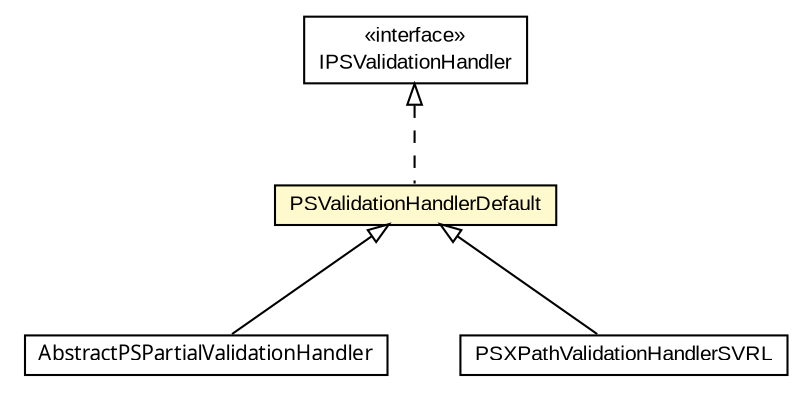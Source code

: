 #!/usr/local/bin/dot
#
# Class diagram 
# Generated by UMLGraph version 5.1 (http://www.umlgraph.org/)
#

digraph G {
	edge [fontname="arial",fontsize=10,labelfontname="arial",labelfontsize=10];
	node [fontname="arial",fontsize=10,shape=plaintext];
	nodesep=0.25;
	ranksep=0.5;
	// com.helger.schematron.pure.validation.PSValidationHandlerDefault
	c11647 [label=<<table title="com.helger.schematron.pure.validation.PSValidationHandlerDefault" border="0" cellborder="1" cellspacing="0" cellpadding="2" port="p" bgcolor="lemonChiffon" href="./PSValidationHandlerDefault.html">
		<tr><td><table border="0" cellspacing="0" cellpadding="1">
<tr><td align="center" balign="center"> PSValidationHandlerDefault </td></tr>
		</table></td></tr>
		</table>>, fontname="arial", fontcolor="black", fontsize=10.0];
	// com.helger.schematron.pure.validation.IPSValidationHandler
	c11650 [label=<<table title="com.helger.schematron.pure.validation.IPSValidationHandler" border="0" cellborder="1" cellspacing="0" cellpadding="2" port="p" href="./IPSValidationHandler.html">
		<tr><td><table border="0" cellspacing="0" cellpadding="1">
<tr><td align="center" balign="center"> &#171;interface&#187; </td></tr>
<tr><td align="center" balign="center"> IPSValidationHandler </td></tr>
		</table></td></tr>
		</table>>, fontname="arial", fontcolor="black", fontsize=10.0];
	// com.helger.schematron.pure.validation.AbstractPSPartialValidationHandler
	c11651 [label=<<table title="com.helger.schematron.pure.validation.AbstractPSPartialValidationHandler" border="0" cellborder="1" cellspacing="0" cellpadding="2" port="p" href="./AbstractPSPartialValidationHandler.html">
		<tr><td><table border="0" cellspacing="0" cellpadding="1">
<tr><td align="center" balign="center"><font face="ariali"> AbstractPSPartialValidationHandler </font></td></tr>
		</table></td></tr>
		</table>>, fontname="arial", fontcolor="black", fontsize=10.0];
	// com.helger.schematron.pure.validation.xpath.PSXPathValidationHandlerSVRL
	c11652 [label=<<table title="com.helger.schematron.pure.validation.xpath.PSXPathValidationHandlerSVRL" border="0" cellborder="1" cellspacing="0" cellpadding="2" port="p" href="./xpath/PSXPathValidationHandlerSVRL.html">
		<tr><td><table border="0" cellspacing="0" cellpadding="1">
<tr><td align="center" balign="center"> PSXPathValidationHandlerSVRL </td></tr>
		</table></td></tr>
		</table>>, fontname="arial", fontcolor="black", fontsize=10.0];
	//com.helger.schematron.pure.validation.PSValidationHandlerDefault implements com.helger.schematron.pure.validation.IPSValidationHandler
	c11650:p -> c11647:p [dir=back,arrowtail=empty,style=dashed];
	//com.helger.schematron.pure.validation.AbstractPSPartialValidationHandler extends com.helger.schematron.pure.validation.PSValidationHandlerDefault
	c11647:p -> c11651:p [dir=back,arrowtail=empty];
	//com.helger.schematron.pure.validation.xpath.PSXPathValidationHandlerSVRL extends com.helger.schematron.pure.validation.PSValidationHandlerDefault
	c11647:p -> c11652:p [dir=back,arrowtail=empty];
}

